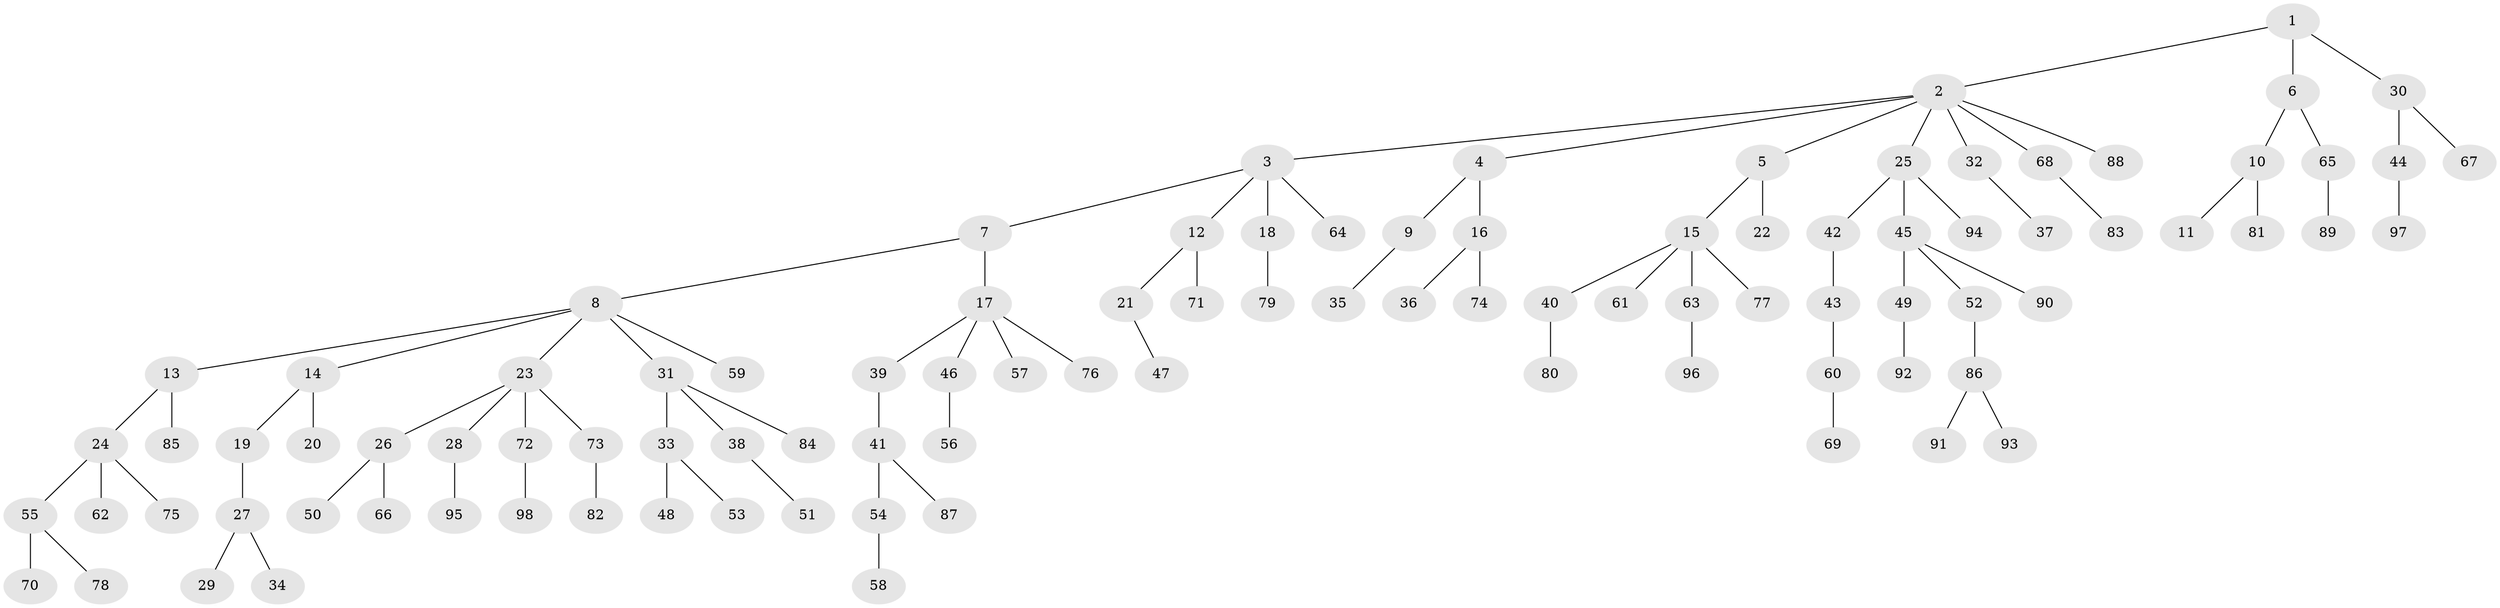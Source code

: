 // Generated by graph-tools (version 1.1) at 2025/02/03/09/25 03:02:19]
// undirected, 98 vertices, 97 edges
graph export_dot {
graph [start="1"]
  node [color=gray90,style=filled];
  1;
  2;
  3;
  4;
  5;
  6;
  7;
  8;
  9;
  10;
  11;
  12;
  13;
  14;
  15;
  16;
  17;
  18;
  19;
  20;
  21;
  22;
  23;
  24;
  25;
  26;
  27;
  28;
  29;
  30;
  31;
  32;
  33;
  34;
  35;
  36;
  37;
  38;
  39;
  40;
  41;
  42;
  43;
  44;
  45;
  46;
  47;
  48;
  49;
  50;
  51;
  52;
  53;
  54;
  55;
  56;
  57;
  58;
  59;
  60;
  61;
  62;
  63;
  64;
  65;
  66;
  67;
  68;
  69;
  70;
  71;
  72;
  73;
  74;
  75;
  76;
  77;
  78;
  79;
  80;
  81;
  82;
  83;
  84;
  85;
  86;
  87;
  88;
  89;
  90;
  91;
  92;
  93;
  94;
  95;
  96;
  97;
  98;
  1 -- 2;
  1 -- 6;
  1 -- 30;
  2 -- 3;
  2 -- 4;
  2 -- 5;
  2 -- 25;
  2 -- 32;
  2 -- 68;
  2 -- 88;
  3 -- 7;
  3 -- 12;
  3 -- 18;
  3 -- 64;
  4 -- 9;
  4 -- 16;
  5 -- 15;
  5 -- 22;
  6 -- 10;
  6 -- 65;
  7 -- 8;
  7 -- 17;
  8 -- 13;
  8 -- 14;
  8 -- 23;
  8 -- 31;
  8 -- 59;
  9 -- 35;
  10 -- 11;
  10 -- 81;
  12 -- 21;
  12 -- 71;
  13 -- 24;
  13 -- 85;
  14 -- 19;
  14 -- 20;
  15 -- 40;
  15 -- 61;
  15 -- 63;
  15 -- 77;
  16 -- 36;
  16 -- 74;
  17 -- 39;
  17 -- 46;
  17 -- 57;
  17 -- 76;
  18 -- 79;
  19 -- 27;
  21 -- 47;
  23 -- 26;
  23 -- 28;
  23 -- 72;
  23 -- 73;
  24 -- 55;
  24 -- 62;
  24 -- 75;
  25 -- 42;
  25 -- 45;
  25 -- 94;
  26 -- 50;
  26 -- 66;
  27 -- 29;
  27 -- 34;
  28 -- 95;
  30 -- 44;
  30 -- 67;
  31 -- 33;
  31 -- 38;
  31 -- 84;
  32 -- 37;
  33 -- 48;
  33 -- 53;
  38 -- 51;
  39 -- 41;
  40 -- 80;
  41 -- 54;
  41 -- 87;
  42 -- 43;
  43 -- 60;
  44 -- 97;
  45 -- 49;
  45 -- 52;
  45 -- 90;
  46 -- 56;
  49 -- 92;
  52 -- 86;
  54 -- 58;
  55 -- 70;
  55 -- 78;
  60 -- 69;
  63 -- 96;
  65 -- 89;
  68 -- 83;
  72 -- 98;
  73 -- 82;
  86 -- 91;
  86 -- 93;
}
